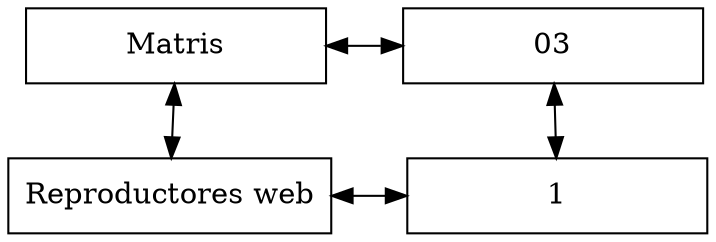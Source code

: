 digraph { 
rankdir = TB; 
node [shape=rectangle, height=0.5, width=2] 
graph[ nodesep = 0.5] 
Matris[label="Matris"] 
nodo03 [label="03"] 
nodoReproductores_web [label="Reproductores web"] 
Matris -> nodo03 [dir=both] 
Matris -> nodoReproductores_web [dir=both] 
nodo0y0[label="1"] 
nodo03 -> nodo0y0[dir=both] 
nodoReproductores_web -> nodo0y0[constraint=false, dir=both] 
{ rank=same; Matris; nodo03} 
{ rank=same;nodoReproductores_web;nodo0y0} 
}